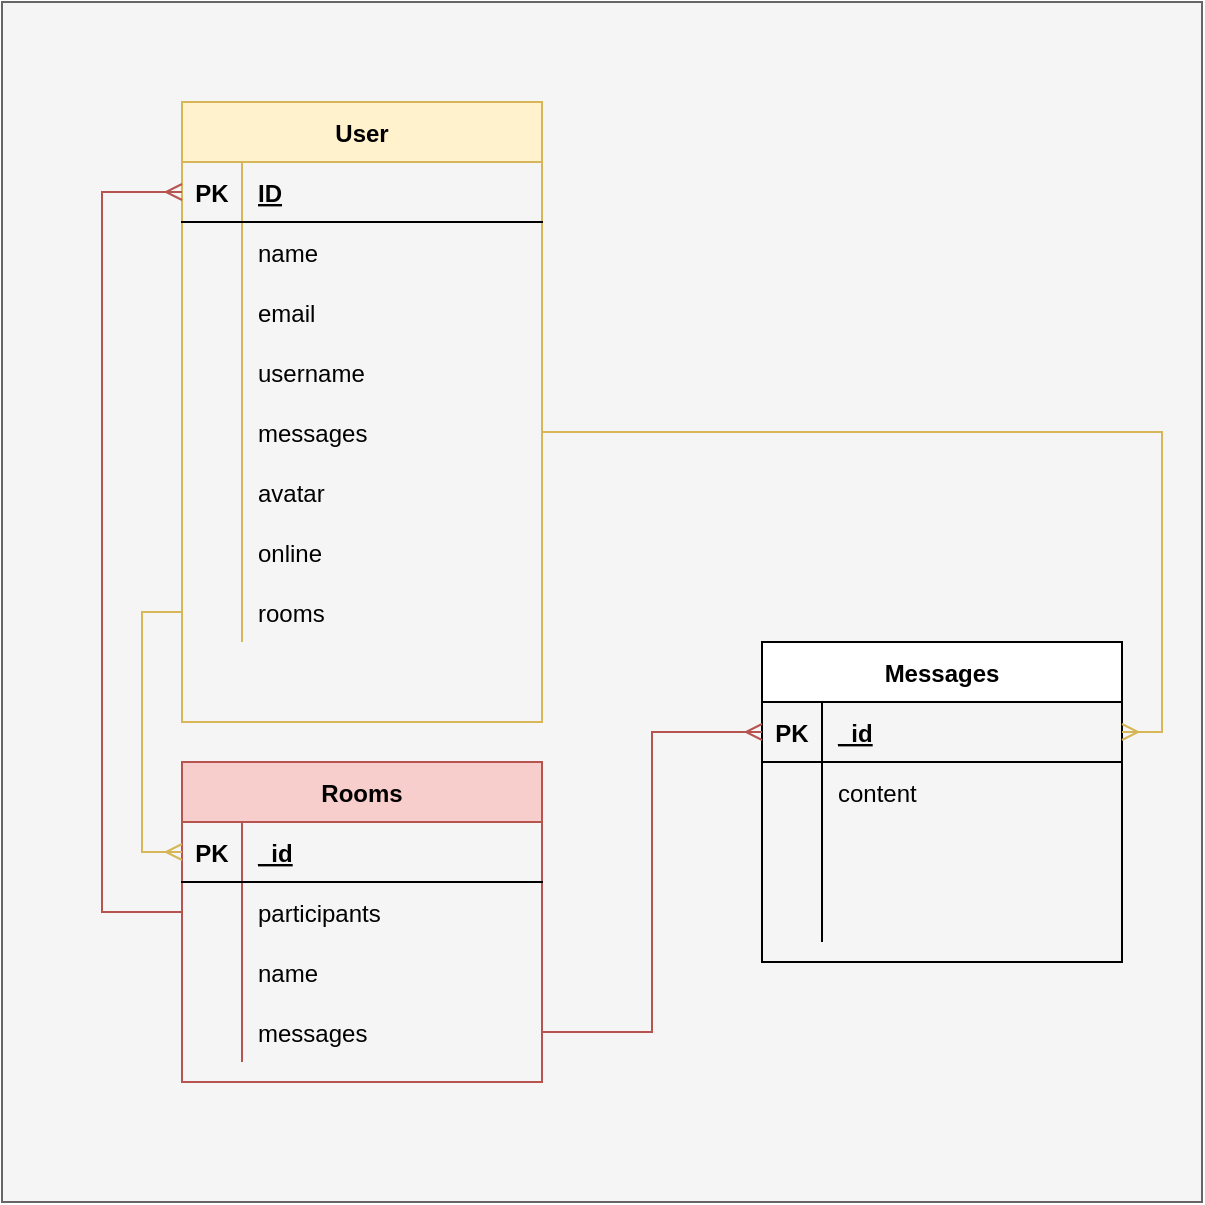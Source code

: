 <mxfile version="16.6.6" type="github">
  <diagram id="ZJbW766wCVqowuKlsAaq" name="Page-1">
    <mxGraphModel dx="853" dy="591" grid="1" gridSize="10" guides="1" tooltips="1" connect="1" arrows="1" fold="1" page="1" pageScale="1" pageWidth="850" pageHeight="1100" math="0" shadow="0">
      <root>
        <mxCell id="0" />
        <mxCell id="1" parent="0" />
        <mxCell id="d50AKvj_JIh-47pU8TJO-64" value="" style="whiteSpace=wrap;html=1;aspect=fixed;strokeColor=#666666;fillColor=#f5f5f5;fontColor=#333333;" vertex="1" parent="1">
          <mxGeometry x="60" y="250" width="600" height="600" as="geometry" />
        </mxCell>
        <mxCell id="d50AKvj_JIh-47pU8TJO-2" value="User" style="shape=table;startSize=30;container=1;collapsible=1;childLayout=tableLayout;fixedRows=1;rowLines=0;fontStyle=1;align=center;resizeLast=1;fillColor=#fff2cc;strokeColor=#d6b656;" vertex="1" parent="1">
          <mxGeometry x="150" y="300" width="180" height="310" as="geometry" />
        </mxCell>
        <mxCell id="d50AKvj_JIh-47pU8TJO-3" value="" style="shape=tableRow;horizontal=0;startSize=0;swimlaneHead=0;swimlaneBody=0;fillColor=none;collapsible=0;dropTarget=0;points=[[0,0.5],[1,0.5]];portConstraint=eastwest;top=0;left=0;right=0;bottom=1;" vertex="1" parent="d50AKvj_JIh-47pU8TJO-2">
          <mxGeometry y="30" width="180" height="30" as="geometry" />
        </mxCell>
        <mxCell id="d50AKvj_JIh-47pU8TJO-4" value="PK" style="shape=partialRectangle;connectable=0;fillColor=none;top=0;left=0;bottom=0;right=0;fontStyle=1;overflow=hidden;" vertex="1" parent="d50AKvj_JIh-47pU8TJO-3">
          <mxGeometry width="30" height="30" as="geometry">
            <mxRectangle width="30" height="30" as="alternateBounds" />
          </mxGeometry>
        </mxCell>
        <mxCell id="d50AKvj_JIh-47pU8TJO-5" value="ID" style="shape=partialRectangle;connectable=0;fillColor=none;top=0;left=0;bottom=0;right=0;align=left;spacingLeft=6;fontStyle=5;overflow=hidden;" vertex="1" parent="d50AKvj_JIh-47pU8TJO-3">
          <mxGeometry x="30" width="150" height="30" as="geometry">
            <mxRectangle width="150" height="30" as="alternateBounds" />
          </mxGeometry>
        </mxCell>
        <mxCell id="d50AKvj_JIh-47pU8TJO-6" value="" style="shape=tableRow;horizontal=0;startSize=0;swimlaneHead=0;swimlaneBody=0;fillColor=none;collapsible=0;dropTarget=0;points=[[0,0.5],[1,0.5]];portConstraint=eastwest;top=0;left=0;right=0;bottom=0;" vertex="1" parent="d50AKvj_JIh-47pU8TJO-2">
          <mxGeometry y="60" width="180" height="30" as="geometry" />
        </mxCell>
        <mxCell id="d50AKvj_JIh-47pU8TJO-7" value="" style="shape=partialRectangle;connectable=0;fillColor=none;top=0;left=0;bottom=0;right=0;editable=1;overflow=hidden;" vertex="1" parent="d50AKvj_JIh-47pU8TJO-6">
          <mxGeometry width="30" height="30" as="geometry">
            <mxRectangle width="30" height="30" as="alternateBounds" />
          </mxGeometry>
        </mxCell>
        <mxCell id="d50AKvj_JIh-47pU8TJO-8" value="name" style="shape=partialRectangle;connectable=0;fillColor=none;top=0;left=0;bottom=0;right=0;align=left;spacingLeft=6;overflow=hidden;" vertex="1" parent="d50AKvj_JIh-47pU8TJO-6">
          <mxGeometry x="30" width="150" height="30" as="geometry">
            <mxRectangle width="150" height="30" as="alternateBounds" />
          </mxGeometry>
        </mxCell>
        <mxCell id="d50AKvj_JIh-47pU8TJO-9" value="" style="shape=tableRow;horizontal=0;startSize=0;swimlaneHead=0;swimlaneBody=0;fillColor=none;collapsible=0;dropTarget=0;points=[[0,0.5],[1,0.5]];portConstraint=eastwest;top=0;left=0;right=0;bottom=0;" vertex="1" parent="d50AKvj_JIh-47pU8TJO-2">
          <mxGeometry y="90" width="180" height="30" as="geometry" />
        </mxCell>
        <mxCell id="d50AKvj_JIh-47pU8TJO-10" value="" style="shape=partialRectangle;connectable=0;fillColor=none;top=0;left=0;bottom=0;right=0;editable=1;overflow=hidden;" vertex="1" parent="d50AKvj_JIh-47pU8TJO-9">
          <mxGeometry width="30" height="30" as="geometry">
            <mxRectangle width="30" height="30" as="alternateBounds" />
          </mxGeometry>
        </mxCell>
        <mxCell id="d50AKvj_JIh-47pU8TJO-11" value="email" style="shape=partialRectangle;connectable=0;fillColor=none;top=0;left=0;bottom=0;right=0;align=left;spacingLeft=6;overflow=hidden;" vertex="1" parent="d50AKvj_JIh-47pU8TJO-9">
          <mxGeometry x="30" width="150" height="30" as="geometry">
            <mxRectangle width="150" height="30" as="alternateBounds" />
          </mxGeometry>
        </mxCell>
        <mxCell id="d50AKvj_JIh-47pU8TJO-12" value="" style="shape=tableRow;horizontal=0;startSize=0;swimlaneHead=0;swimlaneBody=0;fillColor=none;collapsible=0;dropTarget=0;points=[[0,0.5],[1,0.5]];portConstraint=eastwest;top=0;left=0;right=0;bottom=0;" vertex="1" parent="d50AKvj_JIh-47pU8TJO-2">
          <mxGeometry y="120" width="180" height="30" as="geometry" />
        </mxCell>
        <mxCell id="d50AKvj_JIh-47pU8TJO-13" value="" style="shape=partialRectangle;connectable=0;fillColor=none;top=0;left=0;bottom=0;right=0;editable=1;overflow=hidden;" vertex="1" parent="d50AKvj_JIh-47pU8TJO-12">
          <mxGeometry width="30" height="30" as="geometry">
            <mxRectangle width="30" height="30" as="alternateBounds" />
          </mxGeometry>
        </mxCell>
        <mxCell id="d50AKvj_JIh-47pU8TJO-14" value="username" style="shape=partialRectangle;connectable=0;fillColor=none;top=0;left=0;bottom=0;right=0;align=left;spacingLeft=6;overflow=hidden;" vertex="1" parent="d50AKvj_JIh-47pU8TJO-12">
          <mxGeometry x="30" width="150" height="30" as="geometry">
            <mxRectangle width="150" height="30" as="alternateBounds" />
          </mxGeometry>
        </mxCell>
        <mxCell id="d50AKvj_JIh-47pU8TJO-50" value="" style="shape=tableRow;horizontal=0;startSize=0;swimlaneHead=0;swimlaneBody=0;fillColor=none;collapsible=0;dropTarget=0;points=[[0,0.5],[1,0.5]];portConstraint=eastwest;top=0;left=0;right=0;bottom=0;strokeColor=default;" vertex="1" parent="d50AKvj_JIh-47pU8TJO-2">
          <mxGeometry y="150" width="180" height="30" as="geometry" />
        </mxCell>
        <mxCell id="d50AKvj_JIh-47pU8TJO-51" value="" style="shape=partialRectangle;connectable=0;fillColor=none;top=0;left=0;bottom=0;right=0;editable=1;overflow=hidden;strokeColor=default;" vertex="1" parent="d50AKvj_JIh-47pU8TJO-50">
          <mxGeometry width="30" height="30" as="geometry">
            <mxRectangle width="30" height="30" as="alternateBounds" />
          </mxGeometry>
        </mxCell>
        <mxCell id="d50AKvj_JIh-47pU8TJO-52" value="messages" style="shape=partialRectangle;connectable=0;fillColor=none;top=0;left=0;bottom=0;right=0;align=left;spacingLeft=6;overflow=hidden;strokeColor=default;" vertex="1" parent="d50AKvj_JIh-47pU8TJO-50">
          <mxGeometry x="30" width="150" height="30" as="geometry">
            <mxRectangle width="150" height="30" as="alternateBounds" />
          </mxGeometry>
        </mxCell>
        <mxCell id="d50AKvj_JIh-47pU8TJO-54" value="" style="shape=tableRow;horizontal=0;startSize=0;swimlaneHead=0;swimlaneBody=0;fillColor=none;collapsible=0;dropTarget=0;points=[[0,0.5],[1,0.5]];portConstraint=eastwest;top=0;left=0;right=0;bottom=0;strokeColor=default;" vertex="1" parent="d50AKvj_JIh-47pU8TJO-2">
          <mxGeometry y="180" width="180" height="30" as="geometry" />
        </mxCell>
        <mxCell id="d50AKvj_JIh-47pU8TJO-55" value="" style="shape=partialRectangle;connectable=0;fillColor=none;top=0;left=0;bottom=0;right=0;fontStyle=0;overflow=hidden;strokeColor=default;" vertex="1" parent="d50AKvj_JIh-47pU8TJO-54">
          <mxGeometry width="30" height="30" as="geometry">
            <mxRectangle width="30" height="30" as="alternateBounds" />
          </mxGeometry>
        </mxCell>
        <mxCell id="d50AKvj_JIh-47pU8TJO-56" value="avatar" style="shape=partialRectangle;connectable=0;fillColor=none;top=0;left=0;bottom=0;right=0;align=left;spacingLeft=6;fontStyle=0;overflow=hidden;strokeColor=default;" vertex="1" parent="d50AKvj_JIh-47pU8TJO-54">
          <mxGeometry x="30" width="150" height="30" as="geometry">
            <mxRectangle width="150" height="30" as="alternateBounds" />
          </mxGeometry>
        </mxCell>
        <mxCell id="d50AKvj_JIh-47pU8TJO-61" value="" style="shape=tableRow;horizontal=0;startSize=0;swimlaneHead=0;swimlaneBody=0;fillColor=none;collapsible=0;dropTarget=0;points=[[0,0.5],[1,0.5]];portConstraint=eastwest;top=0;left=0;right=0;bottom=0;strokeColor=default;" vertex="1" parent="d50AKvj_JIh-47pU8TJO-2">
          <mxGeometry y="210" width="180" height="30" as="geometry" />
        </mxCell>
        <mxCell id="d50AKvj_JIh-47pU8TJO-62" value="    " style="shape=partialRectangle;connectable=0;fillColor=none;top=0;left=0;bottom=0;right=0;fontStyle=0;overflow=hidden;strokeColor=default;" vertex="1" parent="d50AKvj_JIh-47pU8TJO-61">
          <mxGeometry width="30" height="30" as="geometry">
            <mxRectangle width="30" height="30" as="alternateBounds" />
          </mxGeometry>
        </mxCell>
        <mxCell id="d50AKvj_JIh-47pU8TJO-63" value="online" style="shape=partialRectangle;connectable=0;fillColor=none;top=0;left=0;bottom=0;right=0;align=left;spacingLeft=6;fontStyle=0;overflow=hidden;strokeColor=default;" vertex="1" parent="d50AKvj_JIh-47pU8TJO-61">
          <mxGeometry x="30" width="150" height="30" as="geometry">
            <mxRectangle width="150" height="30" as="alternateBounds" />
          </mxGeometry>
        </mxCell>
        <mxCell id="d50AKvj_JIh-47pU8TJO-65" value="" style="shape=tableRow;horizontal=0;startSize=0;swimlaneHead=0;swimlaneBody=0;fillColor=none;collapsible=0;dropTarget=0;points=[[0,0.5],[1,0.5]];portConstraint=eastwest;top=0;left=0;right=0;bottom=0;strokeColor=default;" vertex="1" parent="d50AKvj_JIh-47pU8TJO-2">
          <mxGeometry y="240" width="180" height="30" as="geometry" />
        </mxCell>
        <mxCell id="d50AKvj_JIh-47pU8TJO-66" value="" style="shape=partialRectangle;connectable=0;fillColor=none;top=0;left=0;bottom=0;right=0;fontStyle=0;overflow=hidden;strokeColor=default;" vertex="1" parent="d50AKvj_JIh-47pU8TJO-65">
          <mxGeometry width="30" height="30" as="geometry">
            <mxRectangle width="30" height="30" as="alternateBounds" />
          </mxGeometry>
        </mxCell>
        <mxCell id="d50AKvj_JIh-47pU8TJO-67" value="rooms" style="shape=partialRectangle;connectable=0;fillColor=none;top=0;left=0;bottom=0;right=0;align=left;spacingLeft=6;fontStyle=0;overflow=hidden;strokeColor=default;" vertex="1" parent="d50AKvj_JIh-47pU8TJO-65">
          <mxGeometry x="30" width="150" height="30" as="geometry">
            <mxRectangle width="150" height="30" as="alternateBounds" />
          </mxGeometry>
        </mxCell>
        <mxCell id="d50AKvj_JIh-47pU8TJO-18" value="Messages" style="shape=table;startSize=30;container=1;collapsible=1;childLayout=tableLayout;fixedRows=1;rowLines=0;fontStyle=1;align=center;resizeLast=1;strokeColor=default;" vertex="1" parent="1">
          <mxGeometry x="440" y="570" width="180" height="160" as="geometry" />
        </mxCell>
        <mxCell id="d50AKvj_JIh-47pU8TJO-19" value="" style="shape=tableRow;horizontal=0;startSize=0;swimlaneHead=0;swimlaneBody=0;fillColor=none;collapsible=0;dropTarget=0;points=[[0,0.5],[1,0.5]];portConstraint=eastwest;top=0;left=0;right=0;bottom=1;strokeColor=default;" vertex="1" parent="d50AKvj_JIh-47pU8TJO-18">
          <mxGeometry y="30" width="180" height="30" as="geometry" />
        </mxCell>
        <mxCell id="d50AKvj_JIh-47pU8TJO-20" value="PK" style="shape=partialRectangle;connectable=0;fillColor=none;top=0;left=0;bottom=0;right=0;fontStyle=1;overflow=hidden;strokeColor=default;" vertex="1" parent="d50AKvj_JIh-47pU8TJO-19">
          <mxGeometry width="30" height="30" as="geometry">
            <mxRectangle width="30" height="30" as="alternateBounds" />
          </mxGeometry>
        </mxCell>
        <mxCell id="d50AKvj_JIh-47pU8TJO-21" value="_id" style="shape=partialRectangle;connectable=0;fillColor=none;top=0;left=0;bottom=0;right=0;align=left;spacingLeft=6;fontStyle=5;overflow=hidden;strokeColor=default;" vertex="1" parent="d50AKvj_JIh-47pU8TJO-19">
          <mxGeometry x="30" width="150" height="30" as="geometry">
            <mxRectangle width="150" height="30" as="alternateBounds" />
          </mxGeometry>
        </mxCell>
        <mxCell id="d50AKvj_JIh-47pU8TJO-22" value="" style="shape=tableRow;horizontal=0;startSize=0;swimlaneHead=0;swimlaneBody=0;fillColor=none;collapsible=0;dropTarget=0;points=[[0,0.5],[1,0.5]];portConstraint=eastwest;top=0;left=0;right=0;bottom=0;strokeColor=default;" vertex="1" parent="d50AKvj_JIh-47pU8TJO-18">
          <mxGeometry y="60" width="180" height="30" as="geometry" />
        </mxCell>
        <mxCell id="d50AKvj_JIh-47pU8TJO-23" value="" style="shape=partialRectangle;connectable=0;fillColor=none;top=0;left=0;bottom=0;right=0;editable=1;overflow=hidden;strokeColor=default;" vertex="1" parent="d50AKvj_JIh-47pU8TJO-22">
          <mxGeometry width="30" height="30" as="geometry">
            <mxRectangle width="30" height="30" as="alternateBounds" />
          </mxGeometry>
        </mxCell>
        <mxCell id="d50AKvj_JIh-47pU8TJO-24" value="content" style="shape=partialRectangle;connectable=0;fillColor=none;top=0;left=0;bottom=0;right=0;align=left;spacingLeft=6;overflow=hidden;strokeColor=default;" vertex="1" parent="d50AKvj_JIh-47pU8TJO-22">
          <mxGeometry x="30" width="150" height="30" as="geometry">
            <mxRectangle width="150" height="30" as="alternateBounds" />
          </mxGeometry>
        </mxCell>
        <mxCell id="d50AKvj_JIh-47pU8TJO-25" value="" style="shape=tableRow;horizontal=0;startSize=0;swimlaneHead=0;swimlaneBody=0;fillColor=none;collapsible=0;dropTarget=0;points=[[0,0.5],[1,0.5]];portConstraint=eastwest;top=0;left=0;right=0;bottom=0;strokeColor=default;" vertex="1" parent="d50AKvj_JIh-47pU8TJO-18">
          <mxGeometry y="90" width="180" height="30" as="geometry" />
        </mxCell>
        <mxCell id="d50AKvj_JIh-47pU8TJO-26" value="" style="shape=partialRectangle;connectable=0;fillColor=none;top=0;left=0;bottom=0;right=0;editable=1;overflow=hidden;strokeColor=default;" vertex="1" parent="d50AKvj_JIh-47pU8TJO-25">
          <mxGeometry width="30" height="30" as="geometry">
            <mxRectangle width="30" height="30" as="alternateBounds" />
          </mxGeometry>
        </mxCell>
        <mxCell id="d50AKvj_JIh-47pU8TJO-27" value="" style="shape=partialRectangle;connectable=0;fillColor=none;top=0;left=0;bottom=0;right=0;align=left;spacingLeft=6;overflow=hidden;strokeColor=default;" vertex="1" parent="d50AKvj_JIh-47pU8TJO-25">
          <mxGeometry x="30" width="150" height="30" as="geometry">
            <mxRectangle width="150" height="30" as="alternateBounds" />
          </mxGeometry>
        </mxCell>
        <mxCell id="d50AKvj_JIh-47pU8TJO-28" value="" style="shape=tableRow;horizontal=0;startSize=0;swimlaneHead=0;swimlaneBody=0;fillColor=none;collapsible=0;dropTarget=0;points=[[0,0.5],[1,0.5]];portConstraint=eastwest;top=0;left=0;right=0;bottom=0;strokeColor=default;" vertex="1" parent="d50AKvj_JIh-47pU8TJO-18">
          <mxGeometry y="120" width="180" height="30" as="geometry" />
        </mxCell>
        <mxCell id="d50AKvj_JIh-47pU8TJO-29" value="" style="shape=partialRectangle;connectable=0;fillColor=none;top=0;left=0;bottom=0;right=0;editable=1;overflow=hidden;strokeColor=default;" vertex="1" parent="d50AKvj_JIh-47pU8TJO-28">
          <mxGeometry width="30" height="30" as="geometry">
            <mxRectangle width="30" height="30" as="alternateBounds" />
          </mxGeometry>
        </mxCell>
        <mxCell id="d50AKvj_JIh-47pU8TJO-30" value="" style="shape=partialRectangle;connectable=0;fillColor=none;top=0;left=0;bottom=0;right=0;align=left;spacingLeft=6;overflow=hidden;strokeColor=default;" vertex="1" parent="d50AKvj_JIh-47pU8TJO-28">
          <mxGeometry x="30" width="150" height="30" as="geometry">
            <mxRectangle width="150" height="30" as="alternateBounds" />
          </mxGeometry>
        </mxCell>
        <mxCell id="d50AKvj_JIh-47pU8TJO-31" value="Rooms" style="shape=table;startSize=30;container=1;collapsible=1;childLayout=tableLayout;fixedRows=1;rowLines=0;fontStyle=1;align=center;resizeLast=1;strokeColor=#b85450;fillColor=#f8cecc;" vertex="1" parent="1">
          <mxGeometry x="150" y="630" width="180" height="160" as="geometry" />
        </mxCell>
        <mxCell id="d50AKvj_JIh-47pU8TJO-32" value="" style="shape=tableRow;horizontal=0;startSize=0;swimlaneHead=0;swimlaneBody=0;fillColor=none;collapsible=0;dropTarget=0;points=[[0,0.5],[1,0.5]];portConstraint=eastwest;top=0;left=0;right=0;bottom=1;strokeColor=default;" vertex="1" parent="d50AKvj_JIh-47pU8TJO-31">
          <mxGeometry y="30" width="180" height="30" as="geometry" />
        </mxCell>
        <mxCell id="d50AKvj_JIh-47pU8TJO-33" value="PK" style="shape=partialRectangle;connectable=0;fillColor=none;top=0;left=0;bottom=0;right=0;fontStyle=1;overflow=hidden;strokeColor=default;" vertex="1" parent="d50AKvj_JIh-47pU8TJO-32">
          <mxGeometry width="30" height="30" as="geometry">
            <mxRectangle width="30" height="30" as="alternateBounds" />
          </mxGeometry>
        </mxCell>
        <mxCell id="d50AKvj_JIh-47pU8TJO-34" value="_id" style="shape=partialRectangle;connectable=0;fillColor=none;top=0;left=0;bottom=0;right=0;align=left;spacingLeft=6;fontStyle=5;overflow=hidden;strokeColor=default;" vertex="1" parent="d50AKvj_JIh-47pU8TJO-32">
          <mxGeometry x="30" width="150" height="30" as="geometry">
            <mxRectangle width="150" height="30" as="alternateBounds" />
          </mxGeometry>
        </mxCell>
        <mxCell id="d50AKvj_JIh-47pU8TJO-35" value="" style="shape=tableRow;horizontal=0;startSize=0;swimlaneHead=0;swimlaneBody=0;fillColor=none;collapsible=0;dropTarget=0;points=[[0,0.5],[1,0.5]];portConstraint=eastwest;top=0;left=0;right=0;bottom=0;strokeColor=default;" vertex="1" parent="d50AKvj_JIh-47pU8TJO-31">
          <mxGeometry y="60" width="180" height="30" as="geometry" />
        </mxCell>
        <mxCell id="d50AKvj_JIh-47pU8TJO-36" value="" style="shape=partialRectangle;connectable=0;fillColor=none;top=0;left=0;bottom=0;right=0;editable=1;overflow=hidden;strokeColor=default;" vertex="1" parent="d50AKvj_JIh-47pU8TJO-35">
          <mxGeometry width="30" height="30" as="geometry">
            <mxRectangle width="30" height="30" as="alternateBounds" />
          </mxGeometry>
        </mxCell>
        <mxCell id="d50AKvj_JIh-47pU8TJO-37" value="participants   " style="shape=partialRectangle;connectable=0;fillColor=none;top=0;left=0;bottom=0;right=0;align=left;spacingLeft=6;overflow=hidden;strokeColor=default;" vertex="1" parent="d50AKvj_JIh-47pU8TJO-35">
          <mxGeometry x="30" width="150" height="30" as="geometry">
            <mxRectangle width="150" height="30" as="alternateBounds" />
          </mxGeometry>
        </mxCell>
        <mxCell id="d50AKvj_JIh-47pU8TJO-38" value="" style="shape=tableRow;horizontal=0;startSize=0;swimlaneHead=0;swimlaneBody=0;fillColor=none;collapsible=0;dropTarget=0;points=[[0,0.5],[1,0.5]];portConstraint=eastwest;top=0;left=0;right=0;bottom=0;strokeColor=default;" vertex="1" parent="d50AKvj_JIh-47pU8TJO-31">
          <mxGeometry y="90" width="180" height="30" as="geometry" />
        </mxCell>
        <mxCell id="d50AKvj_JIh-47pU8TJO-39" value="" style="shape=partialRectangle;connectable=0;fillColor=none;top=0;left=0;bottom=0;right=0;editable=1;overflow=hidden;strokeColor=default;" vertex="1" parent="d50AKvj_JIh-47pU8TJO-38">
          <mxGeometry width="30" height="30" as="geometry">
            <mxRectangle width="30" height="30" as="alternateBounds" />
          </mxGeometry>
        </mxCell>
        <mxCell id="d50AKvj_JIh-47pU8TJO-40" value="name" style="shape=partialRectangle;connectable=0;fillColor=none;top=0;left=0;bottom=0;right=0;align=left;spacingLeft=6;overflow=hidden;strokeColor=default;" vertex="1" parent="d50AKvj_JIh-47pU8TJO-38">
          <mxGeometry x="30" width="150" height="30" as="geometry">
            <mxRectangle width="150" height="30" as="alternateBounds" />
          </mxGeometry>
        </mxCell>
        <mxCell id="d50AKvj_JIh-47pU8TJO-41" value="" style="shape=tableRow;horizontal=0;startSize=0;swimlaneHead=0;swimlaneBody=0;fillColor=none;collapsible=0;dropTarget=0;points=[[0,0.5],[1,0.5]];portConstraint=eastwest;top=0;left=0;right=0;bottom=0;strokeColor=default;" vertex="1" parent="d50AKvj_JIh-47pU8TJO-31">
          <mxGeometry y="120" width="180" height="30" as="geometry" />
        </mxCell>
        <mxCell id="d50AKvj_JIh-47pU8TJO-42" value="" style="shape=partialRectangle;connectable=0;fillColor=none;top=0;left=0;bottom=0;right=0;editable=1;overflow=hidden;strokeColor=default;" vertex="1" parent="d50AKvj_JIh-47pU8TJO-41">
          <mxGeometry width="30" height="30" as="geometry">
            <mxRectangle width="30" height="30" as="alternateBounds" />
          </mxGeometry>
        </mxCell>
        <mxCell id="d50AKvj_JIh-47pU8TJO-43" value="messages" style="shape=partialRectangle;connectable=0;fillColor=none;top=0;left=0;bottom=0;right=0;align=left;spacingLeft=6;overflow=hidden;strokeColor=default;" vertex="1" parent="d50AKvj_JIh-47pU8TJO-41">
          <mxGeometry x="30" width="150" height="30" as="geometry">
            <mxRectangle width="150" height="30" as="alternateBounds" />
          </mxGeometry>
        </mxCell>
        <mxCell id="d50AKvj_JIh-47pU8TJO-47" style="edgeStyle=orthogonalEdgeStyle;rounded=0;orthogonalLoop=1;jettySize=auto;html=1;exitX=1;exitY=0.5;exitDx=0;exitDy=0;entryX=0;entryY=0.5;entryDx=0;entryDy=0;startArrow=baseDash;startFill=0;endArrow=ERmany;endFill=0;fillColor=#f8cecc;strokeColor=#b85450;" edge="1" parent="1" source="d50AKvj_JIh-47pU8TJO-41" target="d50AKvj_JIh-47pU8TJO-19">
          <mxGeometry relative="1" as="geometry" />
        </mxCell>
        <mxCell id="d50AKvj_JIh-47pU8TJO-53" style="edgeStyle=orthogonalEdgeStyle;rounded=0;orthogonalLoop=1;jettySize=auto;html=1;entryX=1;entryY=0.5;entryDx=0;entryDy=0;startArrow=baseDash;startFill=0;endArrow=ERmany;endFill=0;fillColor=#fff2cc;strokeColor=#d6b656;" edge="1" parent="1" source="d50AKvj_JIh-47pU8TJO-50" target="d50AKvj_JIh-47pU8TJO-19">
          <mxGeometry relative="1" as="geometry" />
        </mxCell>
        <mxCell id="d50AKvj_JIh-47pU8TJO-69" style="edgeStyle=orthogonalEdgeStyle;rounded=0;orthogonalLoop=1;jettySize=auto;html=1;entryX=0;entryY=0.5;entryDx=0;entryDy=0;startArrow=baseDash;startFill=0;endArrow=ERmany;endFill=0;fillColor=#f8cecc;strokeColor=#b85450;" edge="1" parent="1" source="d50AKvj_JIh-47pU8TJO-35" target="d50AKvj_JIh-47pU8TJO-3">
          <mxGeometry relative="1" as="geometry">
            <Array as="points">
              <mxPoint x="110" y="705" />
              <mxPoint x="110" y="345" />
            </Array>
          </mxGeometry>
        </mxCell>
        <mxCell id="d50AKvj_JIh-47pU8TJO-70" style="edgeStyle=orthogonalEdgeStyle;rounded=0;orthogonalLoop=1;jettySize=auto;html=1;entryX=0;entryY=0.5;entryDx=0;entryDy=0;startArrow=baseDash;startFill=0;endArrow=ERmany;endFill=0;fillColor=#fff2cc;strokeColor=#d6b656;" edge="1" parent="1" source="d50AKvj_JIh-47pU8TJO-65" target="d50AKvj_JIh-47pU8TJO-32">
          <mxGeometry relative="1" as="geometry">
            <Array as="points">
              <mxPoint x="130" y="555" />
              <mxPoint x="130" y="675" />
            </Array>
          </mxGeometry>
        </mxCell>
      </root>
    </mxGraphModel>
  </diagram>
</mxfile>
